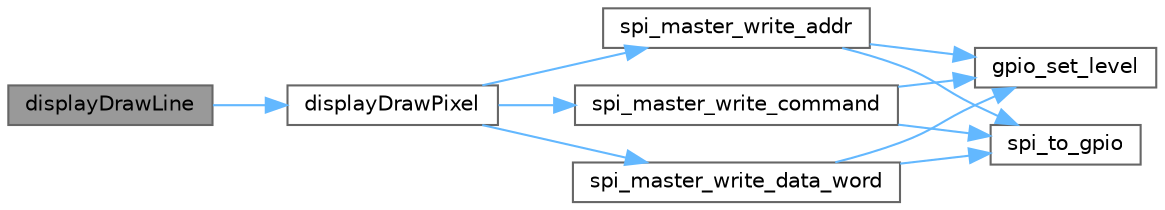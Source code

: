 digraph "displayDrawLine"
{
 // LATEX_PDF_SIZE
  bgcolor="transparent";
  edge [fontname=Helvetica,fontsize=10,labelfontname=Helvetica,labelfontsize=10];
  node [fontname=Helvetica,fontsize=10,shape=box,height=0.2,width=0.4];
  rankdir="LR";
  Node1 [id="Node000001",label="displayDrawLine",height=0.2,width=0.4,color="gray40", fillcolor="grey60", style="filled", fontcolor="black",tooltip="Draw a line from two coordinates."];
  Node1 -> Node2 [id="edge1_Node000001_Node000002",color="steelblue1",style="solid",tooltip=" "];
  Node2 [id="Node000002",label="displayDrawPixel",height=0.2,width=0.4,color="grey40", fillcolor="white", style="filled",URL="$group__DISPLAY.html#gaeae5a9ba9c5f7b780544cf28ce8c9eff",tooltip="Draw a single pixel to the display."];
  Node2 -> Node3 [id="edge2_Node000002_Node000003",color="steelblue1",style="solid",tooltip=" "];
  Node3 [id="Node000003",label="spi_master_write_addr",height=0.2,width=0.4,color="grey40", fillcolor="white", style="filled",URL="$display_8c.html#a6eed2e690959fe65c5e5b63808afd2ed",tooltip=" "];
  Node3 -> Node4 [id="edge3_Node000003_Node000004",color="steelblue1",style="solid",tooltip=" "];
  Node4 [id="Node000004",label="gpio_set_level",height=0.2,width=0.4,color="grey40", fillcolor="white", style="filled",URL="$empty-library_2gpio_8c.html#ad5a42b84617ecc1b6af7d36ac2d0bea4",tooltip=" "];
  Node3 -> Node5 [id="edge4_Node000003_Node000005",color="steelblue1",style="solid",tooltip=" "];
  Node5 [id="Node000005",label="spi_to_gpio",height=0.2,width=0.4,color="grey40", fillcolor="white", style="filled",URL="$display_8c.html#a2e84550a5ec7d45e5253d8e82523fe31",tooltip=" "];
  Node2 -> Node6 [id="edge5_Node000002_Node000006",color="steelblue1",style="solid",tooltip=" "];
  Node6 [id="Node000006",label="spi_master_write_command",height=0.2,width=0.4,color="grey40", fillcolor="white", style="filled",URL="$display_8c.html#a59d25920920ebea3da54ebbf4fd8493c",tooltip=" "];
  Node6 -> Node4 [id="edge6_Node000006_Node000004",color="steelblue1",style="solid",tooltip=" "];
  Node6 -> Node5 [id="edge7_Node000006_Node000005",color="steelblue1",style="solid",tooltip=" "];
  Node2 -> Node7 [id="edge8_Node000002_Node000007",color="steelblue1",style="solid",tooltip=" "];
  Node7 [id="Node000007",label="spi_master_write_data_word",height=0.2,width=0.4,color="grey40", fillcolor="white", style="filled",URL="$display_8c.html#a83fc1cb5de388a258140bfe114c9c07b",tooltip=" "];
  Node7 -> Node4 [id="edge9_Node000007_Node000004",color="steelblue1",style="solid",tooltip=" "];
  Node7 -> Node5 [id="edge10_Node000007_Node000005",color="steelblue1",style="solid",tooltip=" "];
}
